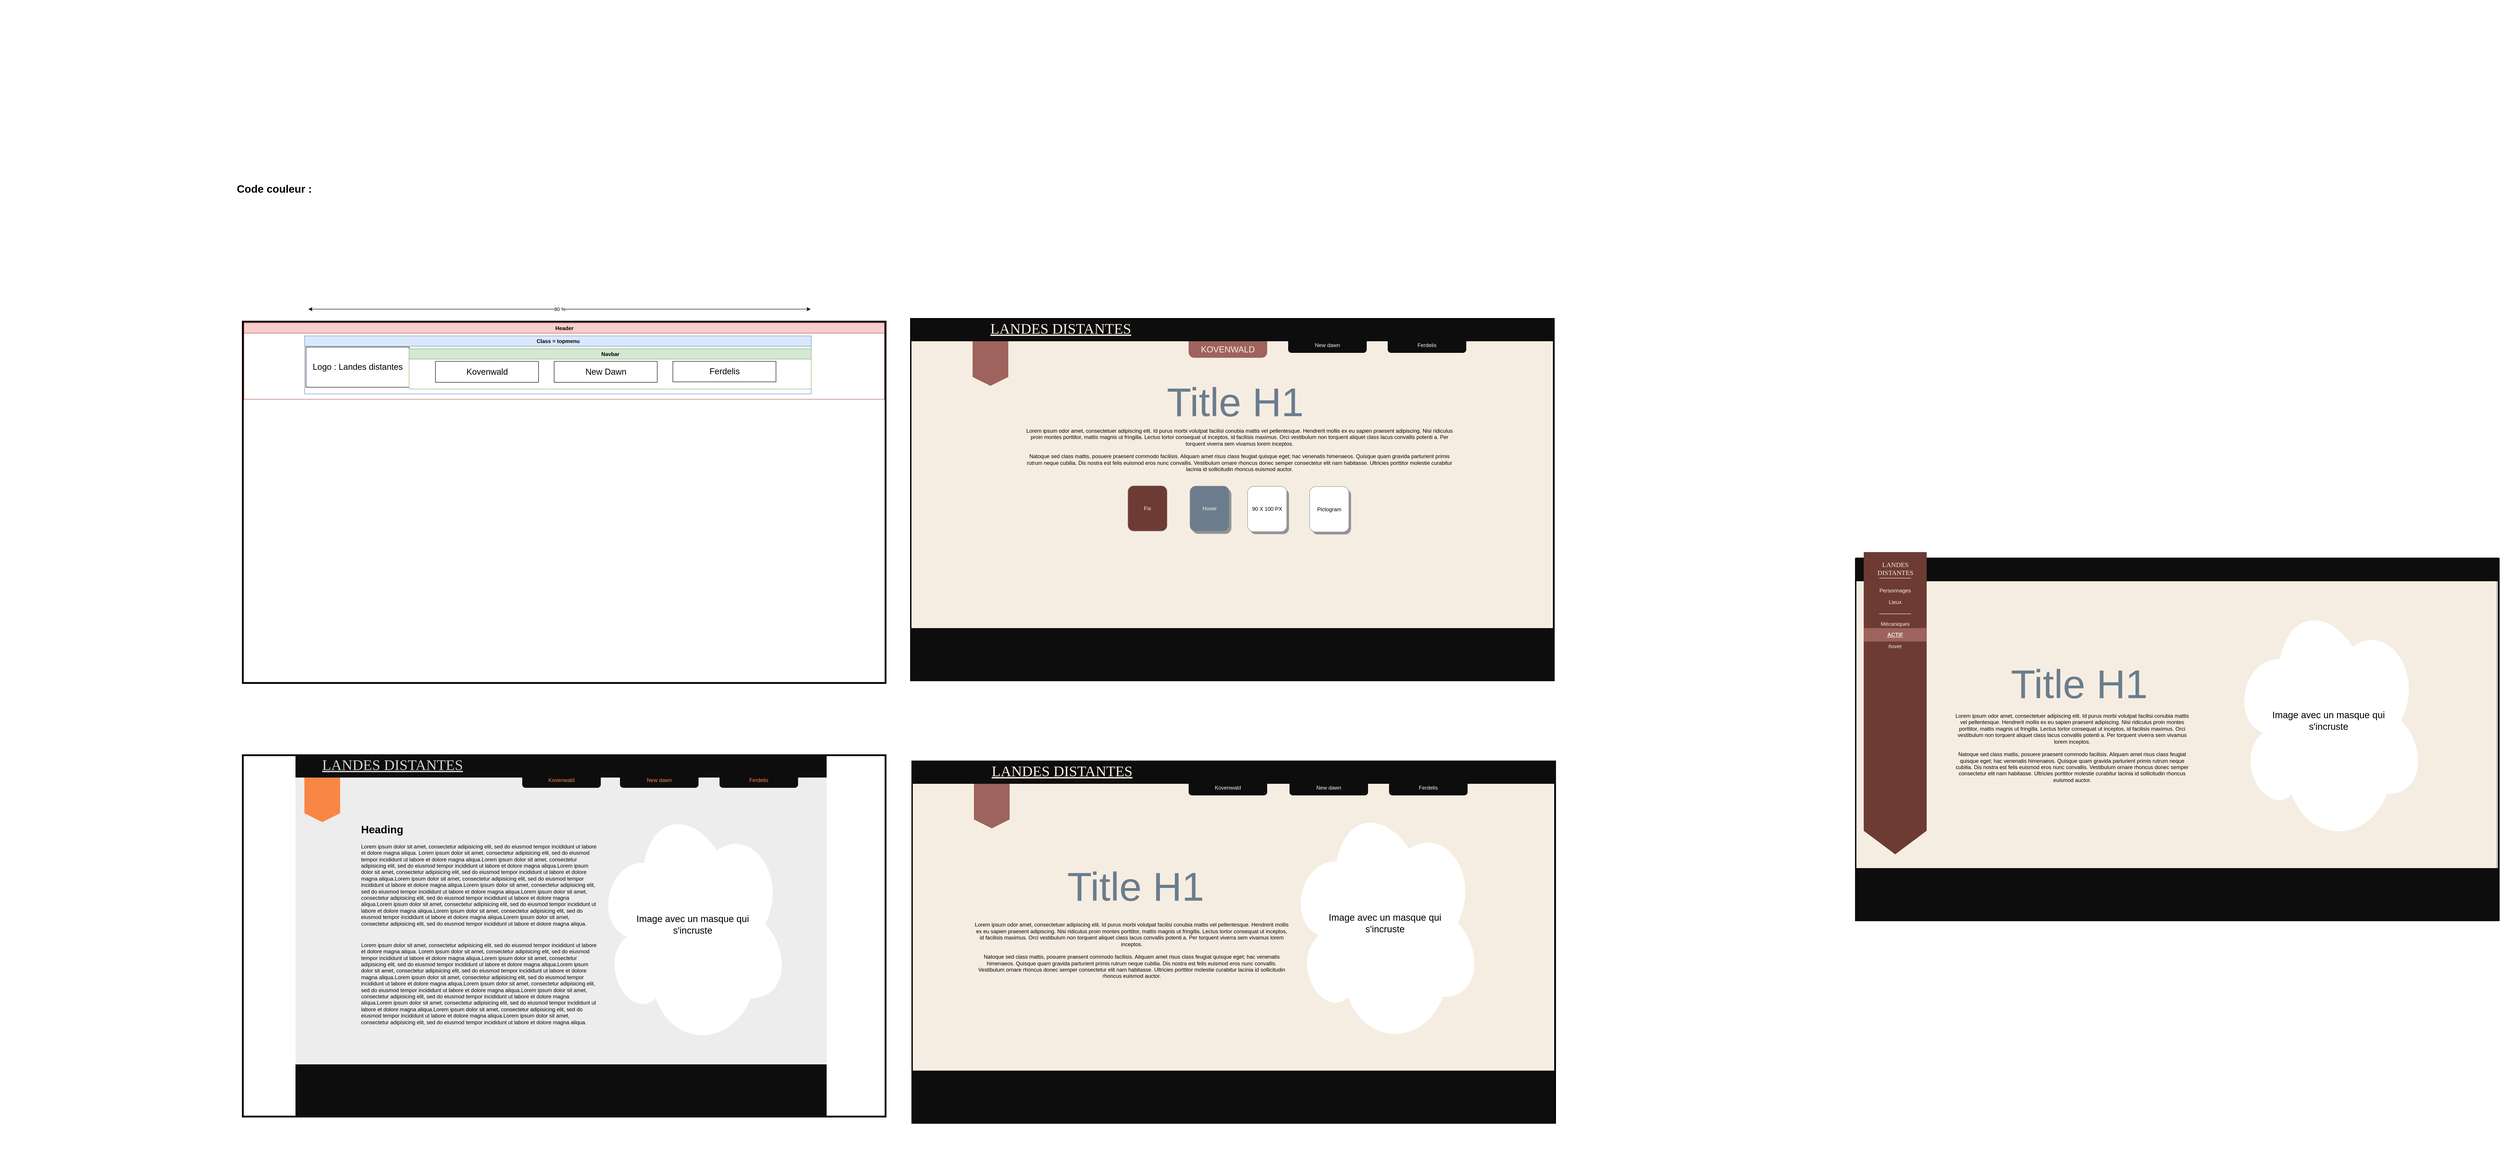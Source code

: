 <mxfile version="26.0.16">
  <diagram name="Page-1" id="PeVcK4OMLYsoqQbRp7si">
    <mxGraphModel dx="3188" dy="2280" grid="0" gridSize="10" guides="1" tooltips="1" connect="0" arrows="0" fold="1" page="0" pageScale="1" pageWidth="827" pageHeight="1169" math="0" shadow="0">
      <root>
        <mxCell id="0" />
        <mxCell id="1" parent="0" />
        <mxCell id="AWEW7dulBsZxIiq0QHkI-4" value="" style="whiteSpace=wrap;html=1;aspect=fixed;strokeWidth=4;movable=1;resizable=1;rotatable=1;deletable=1;editable=1;locked=0;connectable=1;fillColor=none;" vertex="1" parent="1">
          <mxGeometry x="1380" y="229" width="1440" height="810" as="geometry" />
        </mxCell>
        <mxCell id="AWEW7dulBsZxIiq0QHkI-28" value="" style="rounded=0;whiteSpace=wrap;html=1;strokeColor=none;fillColor=light-dark(#f6ede2, #EDEDED);fontColor=light-dark(#6b7d8d, #ededed);" vertex="1" parent="1">
          <mxGeometry x="1381" y="273" width="1435" height="655" as="geometry" />
        </mxCell>
        <mxCell id="AWEW7dulBsZxIiq0QHkI-64" value="" style="group;flipH=1;movable=0;resizable=0;rotatable=0;deletable=0;editable=0;locked=1;connectable=0;" vertex="1" connectable="0" parent="1">
          <mxGeometry x="769" y="1080" width="1094.975" height="1062" as="geometry" />
        </mxCell>
        <mxCell id="AWEW7dulBsZxIiq0QHkI-65" value="" style="shape=image;verticalLabelPosition=bottom;labelBackgroundColor=default;verticalAlign=top;aspect=fixed;imageAspect=0;image=https://img.pixers.pics/pho_wat(s3:700/FO/20/03/20/68/700_FO20032068_e8766cf46f1d0bb9a5d6d1d7d15e512b.jpg,700,700,cms:2018/10/5bd1b6b8d04b8_220x50-watermark.png,over,480,650,jpg)/papiers-peints-seamless-damier-noir-et-blanc-texture.jpg.jpg;rotation=-45;opacity=25;" vertex="1" parent="AWEW7dulBsZxIiq0QHkI-64">
          <mxGeometry x="144.975" y="180" width="700" height="700" as="geometry" />
        </mxCell>
        <mxCell id="AWEW7dulBsZxIiq0QHkI-66" value="" style="rounded=0;whiteSpace=wrap;html=1;strokeColor=none;" vertex="1" parent="AWEW7dulBsZxIiq0QHkI-64">
          <mxGeometry x="159.975" width="544" height="124" as="geometry" />
        </mxCell>
        <mxCell id="AWEW7dulBsZxIiq0QHkI-67" value="" style="rounded=0;whiteSpace=wrap;html=1;strokeColor=none;" vertex="1" parent="AWEW7dulBsZxIiq0QHkI-64">
          <mxGeometry x="550.975" y="26" width="544" height="980" as="geometry" />
        </mxCell>
        <mxCell id="AWEW7dulBsZxIiq0QHkI-68" value="" style="rounded=0;whiteSpace=wrap;html=1;strokeColor=none;" vertex="1" parent="AWEW7dulBsZxIiq0QHkI-64">
          <mxGeometry x="149.975" y="938" width="544" height="124" as="geometry" />
        </mxCell>
        <mxCell id="AWEW7dulBsZxIiq0QHkI-63" value="" style="group;movable=0;resizable=0;rotatable=0;deletable=0;editable=0;locked=1;connectable=0;" vertex="1" connectable="0" parent="1">
          <mxGeometry x="-661" y="1080" width="1094.975" height="1062" as="geometry" />
        </mxCell>
        <mxCell id="AWEW7dulBsZxIiq0QHkI-58" value="" style="shape=image;verticalLabelPosition=bottom;labelBackgroundColor=default;verticalAlign=top;aspect=fixed;imageAspect=0;image=https://img.pixers.pics/pho_wat(s3:700/FO/20/03/20/68/700_FO20032068_e8766cf46f1d0bb9a5d6d1d7d15e512b.jpg,700,700,cms:2018/10/5bd1b6b8d04b8_220x50-watermark.png,over,480,650,jpg)/papiers-peints-seamless-damier-noir-et-blanc-texture.jpg.jpg;rotation=-45;opacity=25;" vertex="1" parent="AWEW7dulBsZxIiq0QHkI-63">
          <mxGeometry x="250" y="180" width="700" height="700" as="geometry" />
        </mxCell>
        <mxCell id="AWEW7dulBsZxIiq0QHkI-60" value="" style="rounded=0;whiteSpace=wrap;html=1;strokeColor=none;" vertex="1" parent="AWEW7dulBsZxIiq0QHkI-63">
          <mxGeometry x="391" width="544" height="124" as="geometry" />
        </mxCell>
        <mxCell id="AWEW7dulBsZxIiq0QHkI-61" value="" style="rounded=0;whiteSpace=wrap;html=1;strokeColor=none;" vertex="1" parent="AWEW7dulBsZxIiq0QHkI-63">
          <mxGeometry y="26" width="544" height="980" as="geometry" />
        </mxCell>
        <mxCell id="AWEW7dulBsZxIiq0QHkI-62" value="" style="rounded=0;whiteSpace=wrap;html=1;strokeColor=none;" vertex="1" parent="AWEW7dulBsZxIiq0QHkI-63">
          <mxGeometry x="401" y="938" width="544" height="124" as="geometry" />
        </mxCell>
        <mxCell id="AWEW7dulBsZxIiq0QHkI-1" value="" style="whiteSpace=wrap;html=1;aspect=fixed;strokeWidth=4;movable=0;resizable=0;rotatable=0;deletable=0;editable=0;locked=1;connectable=0;fillColor=none;" vertex="1" parent="1">
          <mxGeometry x="-117" y="235" width="1440" height="810" as="geometry" />
        </mxCell>
        <mxCell id="AWEW7dulBsZxIiq0QHkI-7" value="Header" style="swimlane;whiteSpace=wrap;html=1;fillColor=#f8cecc;strokeColor=#b85450;" vertex="1" parent="1">
          <mxGeometry x="-114.5" y="238" width="1435" height="171" as="geometry" />
        </mxCell>
        <mxCell id="AWEW7dulBsZxIiq0QHkI-12" value="Class = topmenu" style="swimlane;whiteSpace=wrap;html=1;fillColor=#dae8fc;strokeColor=#6c8ebf;" vertex="1" parent="AWEW7dulBsZxIiq0QHkI-7">
          <mxGeometry x="136" y="29" width="1135" height="130" as="geometry" />
        </mxCell>
        <mxCell id="AWEW7dulBsZxIiq0QHkI-5" value="Logo : Landes distantes" style="rounded=0;whiteSpace=wrap;html=1;fontSize=19;" vertex="1" parent="AWEW7dulBsZxIiq0QHkI-12">
          <mxGeometry x="3" y="25" width="231" height="90" as="geometry" />
        </mxCell>
        <mxCell id="AWEW7dulBsZxIiq0QHkI-8" value="Navbar" style="swimlane;whiteSpace=wrap;html=1;fillColor=#d5e8d4;strokeColor=#82b366;" vertex="1" parent="AWEW7dulBsZxIiq0QHkI-12">
          <mxGeometry x="234" y="29" width="901" height="90" as="geometry" />
        </mxCell>
        <mxCell id="AWEW7dulBsZxIiq0QHkI-9" value="Kovenwald" style="rounded=0;whiteSpace=wrap;html=1;fontSize=19;" vertex="1" parent="AWEW7dulBsZxIiq0QHkI-8">
          <mxGeometry x="59" y="28" width="231" height="47" as="geometry" />
        </mxCell>
        <mxCell id="AWEW7dulBsZxIiq0QHkI-10" value="New Dawn" style="rounded=0;whiteSpace=wrap;html=1;fontSize=19;" vertex="1" parent="AWEW7dulBsZxIiq0QHkI-8">
          <mxGeometry x="325" y="28" width="231" height="47" as="geometry" />
        </mxCell>
        <mxCell id="AWEW7dulBsZxIiq0QHkI-11" value="Ferdelis" style="rounded=0;whiteSpace=wrap;html=1;fontSize=19;" vertex="1" parent="AWEW7dulBsZxIiq0QHkI-8">
          <mxGeometry x="591" y="28" width="231" height="46" as="geometry" />
        </mxCell>
        <mxCell id="AWEW7dulBsZxIiq0QHkI-13" value="80 %" style="endArrow=classic;startArrow=classic;html=1;rounded=0;" edge="1" parent="1">
          <mxGeometry width="50" height="50" relative="1" as="geometry">
            <mxPoint x="30" y="207" as="sourcePoint" />
            <mxPoint x="1155" y="207" as="targetPoint" />
          </mxGeometry>
        </mxCell>
        <mxCell id="AWEW7dulBsZxIiq0QHkI-14" value="Code couleur :&amp;nbsp;" style="text;html=1;align=center;verticalAlign=middle;whiteSpace=wrap;rounded=0;fontSize=24;fontStyle=1" vertex="1" parent="1">
          <mxGeometry x="-143" y="-77" width="200" height="30" as="geometry" />
        </mxCell>
        <mxCell id="AWEW7dulBsZxIiq0QHkI-24" value="" style="shape=step;perimeter=stepPerimeter;whiteSpace=wrap;html=1;fixedSize=1;rotation=90;strokeColor=none;fillColor=light-dark(#9e635c, #ededed);" vertex="1" parent="1">
          <mxGeometry x="1498" y="279" width="120" height="80" as="geometry" />
        </mxCell>
        <mxCell id="AWEW7dulBsZxIiq0QHkI-22" value="&lt;font style=&quot;font-size: 19px;&quot;&gt;KOVENWALD&lt;/font&gt;" style="rounded=1;whiteSpace=wrap;html=1;strokeColor=none;fillColor=light-dark(#9e635c, #ededed);arcSize=20;fontColor=light-dark(#f6ede2, #ededed);verticalAlign=bottom;spacingBottom=4;" vertex="1" parent="1">
          <mxGeometry x="2002" y="254" width="176" height="62" as="geometry" />
        </mxCell>
        <mxCell id="AWEW7dulBsZxIiq0QHkI-20" value="New dawn" style="rounded=1;whiteSpace=wrap;html=1;strokeColor=none;fillColor=light-dark(#0d0d0d, #ededed);arcSize=22;fontColor=light-dark(#f6ede2, #ededed);" vertex="1" parent="1">
          <mxGeometry x="2225" y="271" width="176" height="34" as="geometry" />
        </mxCell>
        <mxCell id="AWEW7dulBsZxIiq0QHkI-26" value="Ferdelis" style="rounded=1;whiteSpace=wrap;html=1;strokeColor=none;fillColor=light-dark(#0d0d0d, #ededed);arcSize=22;fontColor=light-dark(#f6ede2, #ededed);" vertex="1" parent="1">
          <mxGeometry x="2448" y="271" width="176" height="34" as="geometry" />
        </mxCell>
        <mxCell id="AWEW7dulBsZxIiq0QHkI-19" value="" style="rounded=0;whiteSpace=wrap;html=1;strokeColor=none;fillColor=light-dark(#0d0d0d, #ededed);fontColor=light-dark(#6d3b33, #ededed);" vertex="1" parent="1">
          <mxGeometry x="1379" y="229" width="1442" height="50" as="geometry" />
        </mxCell>
        <mxCell id="AWEW7dulBsZxIiq0QHkI-23" value="&lt;font&gt;L&lt;/font&gt;ANDES &lt;font&gt;D&lt;/font&gt;ISTANTES" style="text;html=1;align=center;verticalAlign=middle;whiteSpace=wrap;rounded=0;fontColor=light-dark(#f6ede2, #ededed);fontFamily=Times New Roman;fontSize=33;fontStyle=4" vertex="1" parent="1">
          <mxGeometry x="1517" y="215" width="397" height="72" as="geometry" />
        </mxCell>
        <mxCell id="AWEW7dulBsZxIiq0QHkI-27" value="" style="rounded=0;whiteSpace=wrap;html=1;strokeColor=none;fillColor=light-dark(#0d0d0d, #ededed);" vertex="1" parent="1">
          <mxGeometry x="1378" y="922" width="1440" height="118" as="geometry" />
        </mxCell>
        <mxCell id="AWEW7dulBsZxIiq0QHkI-29" value="" style="whiteSpace=wrap;html=1;aspect=fixed;strokeWidth=4;movable=0;resizable=0;rotatable=0;deletable=0;editable=0;locked=1;connectable=0;fillColor=none;" vertex="1" parent="1">
          <mxGeometry x="-117" y="1207" width="1440" height="810" as="geometry" />
        </mxCell>
        <mxCell id="AWEW7dulBsZxIiq0QHkI-30" value="" style="rounded=0;whiteSpace=wrap;html=1;strokeColor=none;fillColor=light-dark(#EDEDED,#EDEDED);" vertex="1" parent="1">
          <mxGeometry x="1" y="1251" width="1190" height="655" as="geometry" />
        </mxCell>
        <mxCell id="AWEW7dulBsZxIiq0QHkI-31" value="" style="shape=step;perimeter=stepPerimeter;whiteSpace=wrap;html=1;fixedSize=1;rotation=90;strokeColor=none;fillColor=light-dark(#fa8646, #ededed);" vertex="1" parent="1">
          <mxGeometry x="1" y="1257" width="120" height="80" as="geometry" />
        </mxCell>
        <mxCell id="AWEW7dulBsZxIiq0QHkI-33" value="New dawn" style="rounded=1;whiteSpace=wrap;html=1;strokeColor=none;fillColor=light-dark(#0d0d0d, #ededed);arcSize=22;fontColor=light-dark(#fa8646, #ededed);" vertex="1" parent="1">
          <mxGeometry x="728" y="1246" width="176" height="34" as="geometry" />
        </mxCell>
        <mxCell id="AWEW7dulBsZxIiq0QHkI-34" value="Ferdelis" style="rounded=1;whiteSpace=wrap;html=1;strokeColor=none;fillColor=light-dark(#0d0d0d, #ededed);arcSize=22;fontColor=light-dark(#fa8646, #ededed);" vertex="1" parent="1">
          <mxGeometry x="951" y="1246" width="176" height="34" as="geometry" />
        </mxCell>
        <mxCell id="AWEW7dulBsZxIiq0QHkI-35" value="" style="rounded=0;whiteSpace=wrap;html=1;strokeColor=none;fillColor=light-dark(#0d0d0d, #ededed);" vertex="1" parent="1">
          <mxGeometry x="1" y="1207" width="1190" height="50" as="geometry" />
        </mxCell>
        <mxCell id="AWEW7dulBsZxIiq0QHkI-36" value="&lt;font&gt;L&lt;/font&gt;ANDES &lt;font&gt;D&lt;/font&gt;ISTANTES" style="text;html=1;align=center;verticalAlign=middle;whiteSpace=wrap;rounded=0;fontColor=light-dark(#d0d1d5, #ededed);fontFamily=Times New Roman;fontSize=33;fontStyle=4" vertex="1" parent="1">
          <mxGeometry x="20" y="1193" width="397" height="72" as="geometry" />
        </mxCell>
        <mxCell id="AWEW7dulBsZxIiq0QHkI-37" value="" style="rounded=0;whiteSpace=wrap;html=1;strokeColor=none;fillColor=light-dark(#0d0d0d, #ededed);" vertex="1" parent="1">
          <mxGeometry x="1" y="1900" width="1190" height="118" as="geometry" />
        </mxCell>
        <mxCell id="AWEW7dulBsZxIiq0QHkI-38" value="Kovenwald" style="rounded=1;whiteSpace=wrap;html=1;strokeColor=none;fillColor=light-dark(#0d0d0d, #ededed);arcSize=22;fontColor=light-dark(#fa8646, #ededed);" vertex="1" parent="1">
          <mxGeometry x="509" y="1246" width="176" height="34" as="geometry" />
        </mxCell>
        <mxCell id="AWEW7dulBsZxIiq0QHkI-71" value="Image avec un masque qui s&#39;incruste" style="ellipse;shape=cloud;whiteSpace=wrap;html=1;strokeColor=none;fontSize=21;spacing=50;" vertex="1" parent="1">
          <mxGeometry x="673.5" y="1310" width="434" height="552" as="geometry" />
        </mxCell>
        <mxCell id="AWEW7dulBsZxIiq0QHkI-72" value="&lt;h1 style=&quot;margin-top: 0px;&quot;&gt;Heading&lt;/h1&gt;&lt;p&gt;Lorem ipsum dolor sit amet, consectetur adipisicing elit, sed do eiusmod tempor incididunt ut labore et dolore magna aliqua.&amp;nbsp;&lt;span style=&quot;background-color: transparent; color: light-dark(rgb(0, 0, 0), rgb(255, 255, 255));&quot;&gt;Lorem ipsum dolor sit amet, consectetur adipisicing elit, sed do eiusmod tempor incididunt ut labore et dolore magna aliqua.&lt;/span&gt;&lt;span style=&quot;background-color: transparent; color: light-dark(rgb(0, 0, 0), rgb(255, 255, 255));&quot;&gt;Lorem ipsum dolor sit amet, consectetur adipisicing elit, sed do eiusmod tempor incididunt ut labore et dolore magna aliqua.&lt;/span&gt;&lt;span style=&quot;background-color: transparent; color: light-dark(rgb(0, 0, 0), rgb(255, 255, 255));&quot;&gt;Lorem ipsum dolor sit amet, consectetur adipisicing elit, sed do eiusmod tempor incididunt ut labore et dolore magna aliqua.&lt;/span&gt;&lt;span style=&quot;background-color: transparent; color: light-dark(rgb(0, 0, 0), rgb(255, 255, 255));&quot;&gt;Lorem ipsum dolor sit amet, consectetur adipisicing elit, sed do eiusmod tempor incididunt ut labore et dolore magna aliqua.&lt;/span&gt;&lt;span style=&quot;background-color: transparent; color: light-dark(rgb(0, 0, 0), rgb(255, 255, 255));&quot;&gt;Lorem ipsum dolor sit amet, consectetur adipisicing elit, sed do eiusmod tempor incididunt ut labore et dolore magna aliqua.&lt;/span&gt;&lt;span style=&quot;background-color: transparent; color: light-dark(rgb(0, 0, 0), rgb(255, 255, 255));&quot;&gt;Lorem ipsum dolor sit amet, consectetur adipisicing elit, sed do eiusmod tempor incididunt ut labore et dolore magna aliqua.&lt;/span&gt;&lt;span style=&quot;background-color: transparent; color: light-dark(rgb(0, 0, 0), rgb(255, 255, 255));&quot;&gt;Lorem ipsum dolor sit amet, consectetur adipisicing elit, sed do eiusmod tempor incididunt ut labore et dolore magna aliqua.&lt;/span&gt;&lt;span style=&quot;background-color: transparent; color: light-dark(rgb(0, 0, 0), rgb(255, 255, 255));&quot;&gt;Lorem ipsum dolor sit amet, consectetur adipisicing elit, sed do eiusmod tempor incididunt ut labore et dolore magna aliqua.&lt;/span&gt;&lt;span style=&quot;background-color: transparent; color: light-dark(rgb(0, 0, 0), rgb(255, 255, 255));&quot;&gt;Lorem ipsum dolor sit amet, consectetur adipisicing elit, sed do eiusmod tempor incididunt ut labore et dolore magna aliqua.&lt;/span&gt;&lt;/p&gt;" style="text;html=1;whiteSpace=wrap;overflow=hidden;rounded=0;" vertex="1" parent="1">
          <mxGeometry x="146" y="1353" width="531" height="265" as="geometry" />
        </mxCell>
        <mxCell id="AWEW7dulBsZxIiq0QHkI-73" value="&lt;h1 style=&quot;margin-top: 0px;&quot;&gt;&lt;br&gt;&lt;/h1&gt;&lt;p&gt;Lorem ipsum dolor sit amet, consectetur adipisicing elit, sed do eiusmod tempor incididunt ut labore et dolore magna aliqua.&amp;nbsp;&lt;span style=&quot;background-color: transparent; color: light-dark(rgb(0, 0, 0), rgb(255, 255, 255));&quot;&gt;Lorem ipsum dolor sit amet, consectetur adipisicing elit, sed do eiusmod tempor incididunt ut labore et dolore magna aliqua.&lt;/span&gt;&lt;span style=&quot;background-color: transparent; color: light-dark(rgb(0, 0, 0), rgb(255, 255, 255));&quot;&gt;Lorem ipsum dolor sit amet, consectetur adipisicing elit, sed do eiusmod tempor incididunt ut labore et dolore magna aliqua.&lt;/span&gt;&lt;span style=&quot;background-color: transparent; color: light-dark(rgb(0, 0, 0), rgb(255, 255, 255));&quot;&gt;Lorem ipsum dolor sit amet, consectetur adipisicing elit, sed do eiusmod tempor incididunt ut labore et dolore magna aliqua.&lt;/span&gt;&lt;span style=&quot;background-color: transparent; color: light-dark(rgb(0, 0, 0), rgb(255, 255, 255));&quot;&gt;Lorem ipsum dolor sit amet, consectetur adipisicing elit, sed do eiusmod tempor incididunt ut labore et dolore magna aliqua.&lt;/span&gt;&lt;span style=&quot;background-color: transparent; color: light-dark(rgb(0, 0, 0), rgb(255, 255, 255));&quot;&gt;Lorem ipsum dolor sit amet, consectetur adipisicing elit, sed do eiusmod tempor incididunt ut labore et dolore magna aliqua.&lt;/span&gt;&lt;span style=&quot;background-color: transparent; color: light-dark(rgb(0, 0, 0), rgb(255, 255, 255));&quot;&gt;Lorem ipsum dolor sit amet, consectetur adipisicing elit, sed do eiusmod tempor incididunt ut labore et dolore magna aliqua.&lt;/span&gt;&lt;span style=&quot;background-color: transparent; color: light-dark(rgb(0, 0, 0), rgb(255, 255, 255));&quot;&gt;Lorem ipsum dolor sit amet, consectetur adipisicing elit, sed do eiusmod tempor incididunt ut labore et dolore magna aliqua.&lt;/span&gt;&lt;span style=&quot;background-color: transparent; color: light-dark(rgb(0, 0, 0), rgb(255, 255, 255));&quot;&gt;Lorem ipsum dolor sit amet, consectetur adipisicing elit, sed do eiusmod tempor incididunt ut labore et dolore magna aliqua.&lt;/span&gt;&lt;span style=&quot;background-color: transparent; color: light-dark(rgb(0, 0, 0), rgb(255, 255, 255));&quot;&gt;Lorem ipsum dolor sit amet, consectetur adipisicing elit, sed do eiusmod tempor incididunt ut labore et dolore magna aliqua.&lt;/span&gt;&lt;/p&gt;" style="text;html=1;whiteSpace=wrap;overflow=hidden;rounded=0;" vertex="1" parent="1">
          <mxGeometry x="146" y="1574" width="531" height="263" as="geometry" />
        </mxCell>
        <mxCell id="AWEW7dulBsZxIiq0QHkI-86" value="" style="group;fillColor=none;" vertex="1" connectable="0" parent="1">
          <mxGeometry x="1866" y="603" width="499.9" height="109" as="geometry" />
        </mxCell>
        <mxCell id="AWEW7dulBsZxIiq0QHkI-76" value="" style="group;fillColor=none;" vertex="1" connectable="0" parent="AWEW7dulBsZxIiq0QHkI-86">
          <mxGeometry width="92.713" height="107.121" as="geometry" />
        </mxCell>
        <mxCell id="AWEW7dulBsZxIiq0QHkI-75" value="Fix" style="rounded=1;whiteSpace=wrap;html=1;strokeWidth=1;strokeColor=light-dark(#949494, #ededed);fillColor=light-dark(#6d3b33, #EDEDED);fontColor=light-dark(#f6ede2, #ededed);" vertex="1" parent="AWEW7dulBsZxIiq0QHkI-76">
          <mxGeometry width="87.702" height="101.483" as="geometry" />
        </mxCell>
        <mxCell id="AWEW7dulBsZxIiq0QHkI-77" value="" style="group;fillColor=none;fontColor=light-dark(#f6ede2, #ededed);" vertex="1" connectable="0" parent="AWEW7dulBsZxIiq0QHkI-86">
          <mxGeometry x="139.07" y="0.626" width="92.713" height="107.121" as="geometry" />
        </mxCell>
        <mxCell id="AWEW7dulBsZxIiq0QHkI-78" value="" style="rounded=1;whiteSpace=wrap;html=1;strokeWidth=5;strokeColor=none;fillColor=#949494;" vertex="1" parent="AWEW7dulBsZxIiq0QHkI-77">
          <mxGeometry x="5.012" y="5.638" width="87.702" height="101.483" as="geometry" />
        </mxCell>
        <mxCell id="AWEW7dulBsZxIiq0QHkI-79" value="Hover" style="rounded=1;whiteSpace=wrap;html=1;strokeWidth=1;strokeColor=light-dark(#949494, #ededed);fillColor=light-dark(#6b7d8d, #ededed);fontColor=light-dark(#f6ede2, #ededed);" vertex="1" parent="AWEW7dulBsZxIiq0QHkI-77">
          <mxGeometry width="87.7" height="101.48" as="geometry" />
        </mxCell>
        <mxCell id="AWEW7dulBsZxIiq0QHkI-80" value="" style="group;fillColor=none;" vertex="1" connectable="0" parent="AWEW7dulBsZxIiq0QHkI-86">
          <mxGeometry x="268.117" y="1.253" width="92.713" height="107.121" as="geometry" />
        </mxCell>
        <mxCell id="AWEW7dulBsZxIiq0QHkI-81" value="" style="rounded=1;whiteSpace=wrap;html=1;strokeWidth=5;strokeColor=none;fillColor=#949494;" vertex="1" parent="AWEW7dulBsZxIiq0QHkI-80">
          <mxGeometry x="5.012" y="5.638" width="87.702" height="101.483" as="geometry" />
        </mxCell>
        <mxCell id="AWEW7dulBsZxIiq0QHkI-82" value="90 X 100 PX" style="rounded=1;whiteSpace=wrap;html=1;strokeWidth=1;strokeColor=light-dark(#949494, #ededed);" vertex="1" parent="AWEW7dulBsZxIiq0QHkI-80">
          <mxGeometry width="87.702" height="101.483" as="geometry" />
        </mxCell>
        <mxCell id="AWEW7dulBsZxIiq0QHkI-83" value="" style="group;fillColor=none;" vertex="1" connectable="0" parent="AWEW7dulBsZxIiq0QHkI-86">
          <mxGeometry x="407.187" y="1.879" width="92.713" height="107.121" as="geometry" />
        </mxCell>
        <mxCell id="AWEW7dulBsZxIiq0QHkI-84" value="" style="rounded=1;whiteSpace=wrap;html=1;strokeWidth=5;strokeColor=none;fillColor=#949494;" vertex="1" parent="AWEW7dulBsZxIiq0QHkI-83">
          <mxGeometry x="5.012" y="5.638" width="87.702" height="101.483" as="geometry" />
        </mxCell>
        <mxCell id="AWEW7dulBsZxIiq0QHkI-85" value="Pictogram" style="rounded=1;whiteSpace=wrap;html=1;strokeWidth=1;strokeColor=light-dark(#949494, #ededed);" vertex="1" parent="AWEW7dulBsZxIiq0QHkI-83">
          <mxGeometry width="87.702" height="101.483" as="geometry" />
        </mxCell>
        <mxCell id="AWEW7dulBsZxIiq0QHkI-87" value="&lt;div&gt;Lorem ipsum odor amet, consectetuer adipiscing elit. Id purus morbi volutpat facilisi conubia mattis vel pellentesque. Hendrerit mollis ex eu sapien praesent adipiscing. Nisi ridiculus proin montes porttitor, mattis magnis ut fringilla. Lectus tortor consequat ut inceptos, id facilisis maximus. Orci vestibulum non torquent aliquet class lacus convallis potenti a. Per torquent viverra sem vivamus lorem inceptos.&lt;/div&gt;&lt;div&gt;&lt;br&gt;&lt;/div&gt;&lt;div&gt;Natoque sed class mattis, posuere praesent commodo facilisis. Aliquam amet risus class feugiat quisque eget; hac venenatis himenaeos. Quisque quam gravida parturient primis rutrum neque cubilia. Dis nostra est felis euismod eros nunc convallis. Vestibulum ornare rhoncus donec semper consectetur elit nam habitasse. Ultricies porttitor molestie curabitur lacinia id sollicitudin rhoncus euismod auctor.&lt;/div&gt;&lt;div&gt;&lt;br&gt;&lt;/div&gt;&lt;div&gt;&lt;br&gt;&lt;/div&gt;" style="text;html=1;align=center;verticalAlign=middle;whiteSpace=wrap;rounded=0;fillColor=light-dark(#f6ede2, #EDEDED);" vertex="1" parent="1">
          <mxGeometry x="1633.95" y="487" width="964" height="99" as="geometry" />
        </mxCell>
        <mxCell id="AWEW7dulBsZxIiq0QHkI-91" value="" style="shape=image;verticalLabelPosition=bottom;labelBackgroundColor=default;verticalAlign=top;aspect=fixed;imageAspect=0;image=https://www.color-hex.com/palettes/1056149.png;" vertex="1" parent="1">
          <mxGeometry x="86.001" y="-485.995" width="900" height="600" as="geometry" />
        </mxCell>
        <mxCell id="AWEW7dulBsZxIiq0QHkI-92" value="Title H1" style="text;html=1;align=center;verticalAlign=middle;whiteSpace=wrap;rounded=0;fontSize=90;fontColor=light-dark(#6b7d8d, #ededed);" vertex="1" parent="1">
          <mxGeometry x="1932" y="358" width="349" height="113" as="geometry" />
        </mxCell>
        <mxCell id="AWEW7dulBsZxIiq0QHkI-93" value="" style="whiteSpace=wrap;html=1;aspect=fixed;strokeWidth=4;movable=1;resizable=1;rotatable=1;deletable=1;editable=1;locked=0;connectable=1;fillColor=none;" vertex="1" parent="1">
          <mxGeometry x="1383" y="1221" width="1440" height="810" as="geometry" />
        </mxCell>
        <mxCell id="AWEW7dulBsZxIiq0QHkI-94" value="" style="rounded=0;whiteSpace=wrap;html=1;strokeColor=none;fillColor=light-dark(#f6ede2, #EDEDED);fontColor=light-dark(#6b7d8d, #ededed);" vertex="1" parent="1">
          <mxGeometry x="1384" y="1265" width="1435" height="655" as="geometry" />
        </mxCell>
        <mxCell id="AWEW7dulBsZxIiq0QHkI-95" value="" style="shape=step;perimeter=stepPerimeter;whiteSpace=wrap;html=1;fixedSize=1;rotation=90;strokeColor=none;fillColor=light-dark(#9e635c, #ededed);" vertex="1" parent="1">
          <mxGeometry x="1501" y="1271" width="120" height="80" as="geometry" />
        </mxCell>
        <mxCell id="AWEW7dulBsZxIiq0QHkI-97" value="New dawn" style="rounded=1;whiteSpace=wrap;html=1;strokeColor=none;fillColor=light-dark(#0d0d0d, #ededed);arcSize=22;fontColor=light-dark(#f6ede2, #ededed);" vertex="1" parent="1">
          <mxGeometry x="2228" y="1263" width="176" height="34" as="geometry" />
        </mxCell>
        <mxCell id="AWEW7dulBsZxIiq0QHkI-98" value="Ferdelis" style="rounded=1;whiteSpace=wrap;html=1;strokeColor=none;fillColor=light-dark(#0d0d0d, #ededed);arcSize=22;fontColor=light-dark(#f6ede2, #ededed);" vertex="1" parent="1">
          <mxGeometry x="2451" y="1263" width="176" height="34" as="geometry" />
        </mxCell>
        <mxCell id="AWEW7dulBsZxIiq0QHkI-99" value="" style="rounded=0;whiteSpace=wrap;html=1;strokeColor=none;fillColor=light-dark(#0d0d0d, #ededed);fontColor=light-dark(#6d3b33, #ededed);" vertex="1" parent="1">
          <mxGeometry x="1382" y="1221" width="1442" height="50" as="geometry" />
        </mxCell>
        <mxCell id="AWEW7dulBsZxIiq0QHkI-100" value="&lt;font&gt;L&lt;/font&gt;ANDES &lt;font&gt;D&lt;/font&gt;ISTANTES" style="text;html=1;align=center;verticalAlign=middle;whiteSpace=wrap;rounded=0;fontColor=light-dark(#f6ede2, #ededed);fontFamily=Times New Roman;fontSize=33;fontStyle=4" vertex="1" parent="1">
          <mxGeometry x="1520" y="1207" width="397" height="72" as="geometry" />
        </mxCell>
        <mxCell id="AWEW7dulBsZxIiq0QHkI-101" value="" style="rounded=0;whiteSpace=wrap;html=1;strokeColor=none;fillColor=light-dark(#0d0d0d, #ededed);" vertex="1" parent="1">
          <mxGeometry x="1381" y="1914" width="1440" height="118" as="geometry" />
        </mxCell>
        <mxCell id="AWEW7dulBsZxIiq0QHkI-114" value="&lt;div&gt;Lorem ipsum odor amet, consectetuer adipiscing elit. Id purus morbi volutpat facilisi conubia mattis vel pellentesque. Hendrerit mollis ex eu sapien praesent adipiscing. Nisi ridiculus proin montes porttitor, mattis magnis ut fringilla. Lectus tortor consequat ut inceptos, id facilisis maximus. Orci vestibulum non torquent aliquet class lacus convallis potenti a. Per torquent viverra sem vivamus lorem inceptos.&lt;/div&gt;&lt;div&gt;&lt;br&gt;&lt;/div&gt;&lt;div&gt;Natoque sed class mattis, posuere praesent commodo facilisis. Aliquam amet risus class feugiat quisque eget; hac venenatis himenaeos. Quisque quam gravida parturient primis rutrum neque cubilia. Dis nostra est felis euismod eros nunc convallis. Vestibulum ornare rhoncus donec semper consectetur elit nam habitasse. Ultricies porttitor molestie curabitur lacinia id sollicitudin rhoncus euismod auctor.&lt;/div&gt;&lt;div&gt;&lt;br&gt;&lt;/div&gt;&lt;div&gt;&lt;br&gt;&lt;/div&gt;" style="text;html=1;align=center;verticalAlign=middle;whiteSpace=wrap;rounded=0;fillColor=light-dark(#f6ede2, #EDEDED);" vertex="1" parent="1">
          <mxGeometry x="1520.0" y="1502" width="709.05" height="314" as="geometry" />
        </mxCell>
        <mxCell id="AWEW7dulBsZxIiq0QHkI-115" value="Title H1" style="text;html=1;align=center;verticalAlign=middle;whiteSpace=wrap;rounded=0;fontSize=90;fontColor=light-dark(#6b7d8d, #ededed);" vertex="1" parent="1">
          <mxGeometry x="1709" y="1444" width="349" height="113" as="geometry" />
        </mxCell>
        <mxCell id="AWEW7dulBsZxIiq0QHkI-116" value="Kovenwald" style="rounded=1;whiteSpace=wrap;html=1;strokeColor=none;fillColor=light-dark(#0d0d0d, #ededed);arcSize=22;fontColor=light-dark(#f6ede2, #ededed);" vertex="1" parent="1">
          <mxGeometry x="2002" y="1263" width="176" height="34" as="geometry" />
        </mxCell>
        <mxCell id="AWEW7dulBsZxIiq0QHkI-117" value="Image avec un masque qui s&#39;incruste" style="ellipse;shape=cloud;whiteSpace=wrap;html=1;strokeColor=none;fontSize=21;spacing=50;" vertex="1" parent="1">
          <mxGeometry x="2225" y="1307" width="434" height="552" as="geometry" />
        </mxCell>
        <mxCell id="AWEW7dulBsZxIiq0QHkI-118" value="" style="whiteSpace=wrap;html=1;aspect=fixed;strokeWidth=4;movable=1;resizable=1;rotatable=1;deletable=1;editable=1;locked=0;connectable=1;fillColor=none;" vertex="1" parent="1">
          <mxGeometry x="3497" y="767" width="1440" height="810" as="geometry" />
        </mxCell>
        <mxCell id="AWEW7dulBsZxIiq0QHkI-119" value="" style="rounded=0;whiteSpace=wrap;html=1;strokeColor=light-dark(#6b7d8d, #ededed);fillColor=light-dark(#f6ede2, #EDEDED);fontColor=light-dark(#6b7d8d, #ededed);" vertex="1" parent="1">
          <mxGeometry x="3498" y="811" width="1435" height="655" as="geometry" />
        </mxCell>
        <mxCell id="AWEW7dulBsZxIiq0QHkI-123" value="" style="rounded=0;whiteSpace=wrap;html=1;strokeColor=none;fillColor=light-dark(#0d0d0d, #ededed);fontColor=light-dark(#6d3b33, #ededed);" vertex="1" parent="1">
          <mxGeometry x="3496" y="764" width="1442" height="53" as="geometry" />
        </mxCell>
        <mxCell id="AWEW7dulBsZxIiq0QHkI-125" value="" style="rounded=0;whiteSpace=wrap;html=1;strokeColor=none;fillColor=light-dark(#0d0d0d, #ededed);" vertex="1" parent="1">
          <mxGeometry x="3495" y="1460" width="1440" height="118" as="geometry" />
        </mxCell>
        <mxCell id="AWEW7dulBsZxIiq0QHkI-126" value="&lt;div&gt;Lorem ipsum odor amet, consectetuer adipiscing elit. Id purus morbi volutpat facilisi conubia mattis vel pellentesque. Hendrerit mollis ex eu sapien praesent adipiscing. Nisi ridiculus proin montes porttitor, mattis magnis ut fringilla. Lectus tortor consequat ut inceptos, id facilisis maximus. Orci vestibulum non torquent aliquet class lacus convallis potenti a. Per torquent viverra sem vivamus lorem inceptos.&lt;/div&gt;&lt;div&gt;&lt;br&gt;&lt;/div&gt;&lt;div&gt;Natoque sed class mattis, posuere praesent commodo facilisis. Aliquam amet risus class feugiat quisque eget; hac venenatis himenaeos. Quisque quam gravida parturient primis rutrum neque cubilia. Dis nostra est felis euismod eros nunc convallis. Vestibulum ornare rhoncus donec semper consectetur elit nam habitasse. Ultricies porttitor molestie curabitur lacinia id sollicitudin rhoncus euismod auctor.&lt;/div&gt;&lt;div&gt;&lt;br&gt;&lt;/div&gt;&lt;div&gt;&lt;br&gt;&lt;/div&gt;" style="text;html=1;align=center;verticalAlign=middle;whiteSpace=wrap;rounded=0;fillColor=light-dark(#f6ede2, #EDEDED);strokeColor=none;" vertex="1" parent="1">
          <mxGeometry x="3710" y="1048" width="543" height="314" as="geometry" />
        </mxCell>
        <mxCell id="AWEW7dulBsZxIiq0QHkI-127" value="Title H1" style="text;html=1;align=center;verticalAlign=middle;whiteSpace=wrap;rounded=0;fontSize=90;fontColor=light-dark(#6b7d8d, #ededed);" vertex="1" parent="1">
          <mxGeometry x="3823" y="990" width="349" height="113" as="geometry" />
        </mxCell>
        <mxCell id="AWEW7dulBsZxIiq0QHkI-129" value="Image avec un masque qui s&#39;incruste" style="ellipse;shape=cloud;whiteSpace=wrap;html=1;strokeColor=none;fontSize=21;spacing=50;" vertex="1" parent="1">
          <mxGeometry x="4339" y="853" width="434" height="552" as="geometry" />
        </mxCell>
        <mxCell id="AWEW7dulBsZxIiq0QHkI-120" value="" style="shape=step;perimeter=stepPerimeter;whiteSpace=wrap;html=1;fixedSize=1;rotation=90;strokeColor=light-dark(#6d3b33, #ededed);fillColor=light-dark(#6d3b33, #ededed);size=-10;labelBorderColor=none;strokeWidth=5;" vertex="1" parent="1">
          <mxGeometry x="3282.94" y="988.2" width="604.12" height="136" as="geometry" />
        </mxCell>
        <mxCell id="AWEW7dulBsZxIiq0QHkI-124" value="&lt;div style=&quot;line-height: 30%;&quot;&gt;&lt;span style=&quot;font-size: 15px; line-height: 100%;&quot;&gt;LANDES DISTANTES&lt;/span&gt;&lt;/div&gt;" style="text;html=1;align=center;verticalAlign=middle;whiteSpace=wrap;rounded=0;fontColor=light-dark(#f6ede2, #ededed);fontFamily=Times New Roman;fontSize=33;fontStyle=0" vertex="1" parent="1">
          <mxGeometry x="3517.5" y="768" width="135" height="37" as="geometry" />
        </mxCell>
        <mxCell id="AWEW7dulBsZxIiq0QHkI-130" value="" style="endArrow=none;html=1;rounded=0;strokeColor=light-dark(#f6ede2, #ededed);" edge="1" parent="1">
          <mxGeometry width="50" height="50" relative="1" as="geometry">
            <mxPoint x="3620.5" y="810" as="sourcePoint" />
            <mxPoint x="3549.5" y="810" as="targetPoint" />
          </mxGeometry>
        </mxCell>
        <mxCell id="AWEW7dulBsZxIiq0QHkI-132" value="" style="shape=step;perimeter=stepPerimeter;whiteSpace=wrap;html=1;fixedSize=1;rotation=90;strokeColor=light-dark(#6d3b33, #ededed);size=50.889;fillColor=light-dark(#6d3b33, #ededed);strokeWidth=5;" vertex="1" parent="1">
          <mxGeometry x="3525" y="1298" width="120" height="136" as="geometry" />
        </mxCell>
        <mxCell id="AWEW7dulBsZxIiq0QHkI-133" value="Personnages" style="text;html=1;align=center;verticalAlign=middle;whiteSpace=wrap;rounded=0;fontColor=light-dark(#f6ede2, #ededed);" vertex="1" parent="1">
          <mxGeometry x="3555" y="823" width="60" height="30" as="geometry" />
        </mxCell>
        <mxCell id="AWEW7dulBsZxIiq0QHkI-134" value="Lieux" style="text;html=1;align=center;verticalAlign=middle;whiteSpace=wrap;rounded=0;fontColor=light-dark(#f6ede2, #ededed);" vertex="1" parent="1">
          <mxGeometry x="3555" y="849" width="60" height="30" as="geometry" />
        </mxCell>
        <mxCell id="AWEW7dulBsZxIiq0QHkI-135" value="Mécaniques" style="text;html=1;align=center;verticalAlign=middle;whiteSpace=wrap;rounded=0;fontColor=light-dark(#f6ede2, #ededed);" vertex="1" parent="1">
          <mxGeometry x="3555" y="898" width="60" height="30" as="geometry" />
        </mxCell>
        <mxCell id="AWEW7dulBsZxIiq0QHkI-136" value="" style="endArrow=none;html=1;rounded=0;strokeColor=light-dark(#f6ede2, #ededed);" edge="1" parent="1">
          <mxGeometry width="50" height="50" relative="1" as="geometry">
            <mxPoint x="3620.49" y="890" as="sourcePoint" />
            <mxPoint x="3549.49" y="890" as="targetPoint" />
          </mxGeometry>
        </mxCell>
        <mxCell id="AWEW7dulBsZxIiq0QHkI-137" value="ACTIF" style="text;html=1;align=center;verticalAlign=middle;whiteSpace=wrap;rounded=0;fontColor=light-dark(#f6ede2, #ededed);fontStyle=5;fillColor=light-dark(#9e635c, #ededed);" vertex="1" parent="1">
          <mxGeometry x="3515" y="922" width="140" height="30" as="geometry" />
        </mxCell>
        <mxCell id="AWEW7dulBsZxIiq0QHkI-138" value="&lt;span style=&quot;font-weight: normal;&quot;&gt;hover&lt;/span&gt;" style="text;html=1;align=center;verticalAlign=middle;whiteSpace=wrap;rounded=0;fontColor=light-dark(#f6ede2, #ededed);fontStyle=3" vertex="1" parent="1">
          <mxGeometry x="3555" y="948" width="60" height="30" as="geometry" />
        </mxCell>
      </root>
    </mxGraphModel>
  </diagram>
</mxfile>
